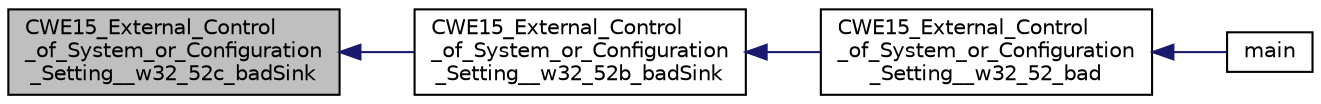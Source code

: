 digraph "CWE15_External_Control_of_System_or_Configuration_Setting__w32_52c_badSink"
{
  edge [fontname="Helvetica",fontsize="10",labelfontname="Helvetica",labelfontsize="10"];
  node [fontname="Helvetica",fontsize="10",shape=record];
  rankdir="LR";
  Node12 [label="CWE15_External_Control\l_of_System_or_Configuration\l_Setting__w32_52c_badSink",height=0.2,width=0.4,color="black", fillcolor="grey75", style="filled", fontcolor="black"];
  Node12 -> Node13 [dir="back",color="midnightblue",fontsize="10",style="solid",fontname="Helvetica"];
  Node13 [label="CWE15_External_Control\l_of_System_or_Configuration\l_Setting__w32_52b_badSink",height=0.2,width=0.4,color="black", fillcolor="white", style="filled",URL="$CWE15__External__Control__of__System__or__Configuration__Setting____w32__52b_8c.html#a226a6d0a975e940f1f9d358c14019639"];
  Node13 -> Node14 [dir="back",color="midnightblue",fontsize="10",style="solid",fontname="Helvetica"];
  Node14 [label="CWE15_External_Control\l_of_System_or_Configuration\l_Setting__w32_52_bad",height=0.2,width=0.4,color="black", fillcolor="white", style="filled",URL="$testcases_8h.html#a10fe9f810ef15d4c1cc5bcd80a32488a"];
  Node14 -> Node15 [dir="back",color="midnightblue",fontsize="10",style="solid",fontname="Helvetica"];
  Node15 [label="main",height=0.2,width=0.4,color="black", fillcolor="white", style="filled",URL="$main_8cpp.html#a0ddf1224851353fc92bfbff6f499fa97"];
}
